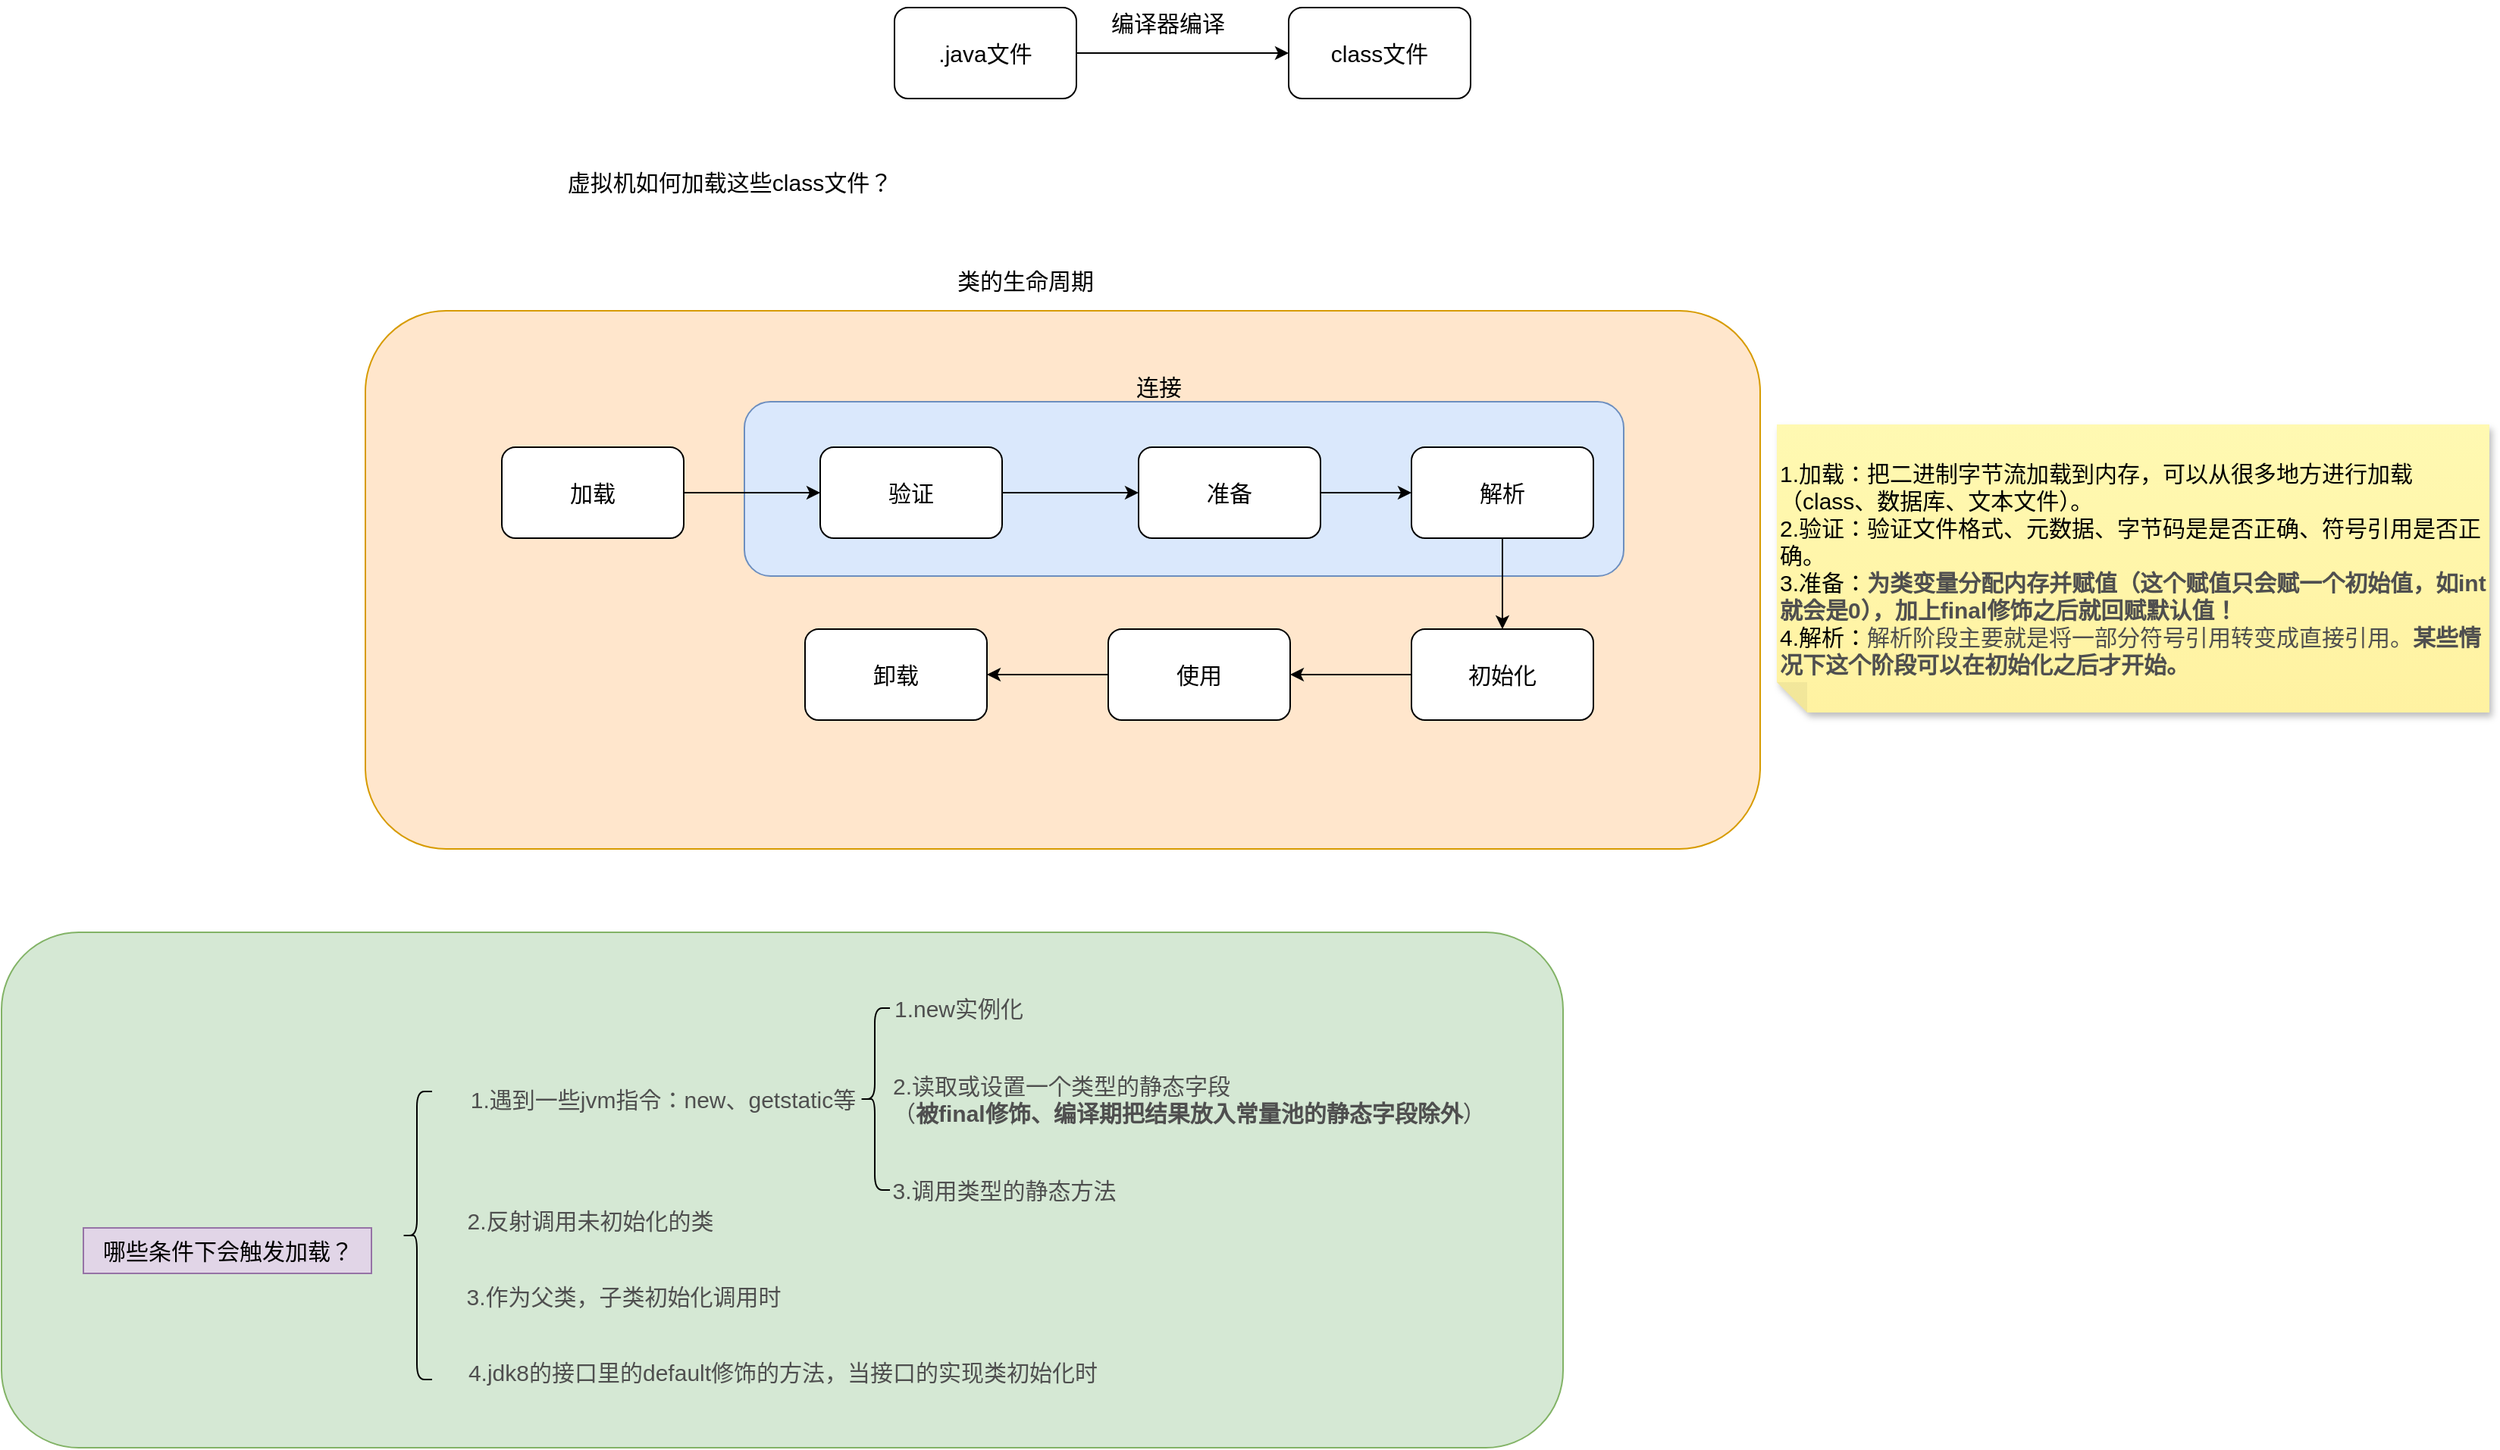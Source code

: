 <mxfile version="20.5.1" type="github">
  <diagram id="c6MPomSf8zc9xdUtyQ0a" name="第 1 页">
    <mxGraphModel dx="3076" dy="796" grid="1" gridSize="10" guides="1" tooltips="1" connect="1" arrows="1" fold="1" page="1" pageScale="1" pageWidth="827" pageHeight="1169" math="0" shadow="0">
      <root>
        <mxCell id="0" />
        <mxCell id="1" parent="0" />
        <mxCell id="3LjUvsTypOvNlFt_LuZn-86" value="" style="rounded=1;whiteSpace=wrap;html=1;labelBackgroundColor=none;fontFamily=Helvetica;fontSize=15;fillColor=#d5e8d4;strokeColor=#82b366;" vertex="1" parent="1">
          <mxGeometry x="-1130" y="695" width="1030" height="340" as="geometry" />
        </mxCell>
        <mxCell id="3LjUvsTypOvNlFt_LuZn-70" value="" style="rounded=1;whiteSpace=wrap;html=1;fontSize=15;fillColor=#ffe6cc;strokeColor=#d79b00;" vertex="1" parent="1">
          <mxGeometry x="-890" y="285" width="920" height="355" as="geometry" />
        </mxCell>
        <mxCell id="3LjUvsTypOvNlFt_LuZn-68" value="" style="rounded=1;whiteSpace=wrap;html=1;fillColor=#dae8fc;strokeColor=#6c8ebf;" vertex="1" parent="1">
          <mxGeometry x="-640" y="345" width="580" height="115" as="geometry" />
        </mxCell>
        <mxCell id="3LjUvsTypOvNlFt_LuZn-3" style="edgeStyle=orthogonalEdgeStyle;rounded=0;orthogonalLoop=1;jettySize=auto;html=1;exitX=1;exitY=0.5;exitDx=0;exitDy=0;" edge="1" parent="1" source="3LjUvsTypOvNlFt_LuZn-1">
          <mxGeometry relative="1" as="geometry">
            <mxPoint x="-281" y="115" as="targetPoint" />
          </mxGeometry>
        </mxCell>
        <mxCell id="3LjUvsTypOvNlFt_LuZn-1" value=".java文件" style="rounded=1;whiteSpace=wrap;html=1;fontSize=15;" vertex="1" parent="1">
          <mxGeometry x="-541" y="85" width="120" height="60" as="geometry" />
        </mxCell>
        <mxCell id="3LjUvsTypOvNlFt_LuZn-4" value="编译器编译" style="text;html=1;align=center;verticalAlign=middle;resizable=0;points=[];autosize=1;strokeColor=none;fillColor=none;fontSize=15;" vertex="1" parent="1">
          <mxGeometry x="-411" y="80" width="100" height="30" as="geometry" />
        </mxCell>
        <mxCell id="3LjUvsTypOvNlFt_LuZn-5" value="class文件" style="rounded=1;whiteSpace=wrap;html=1;fontSize=15;" vertex="1" parent="1">
          <mxGeometry x="-281" y="85" width="120" height="60" as="geometry" />
        </mxCell>
        <mxCell id="3LjUvsTypOvNlFt_LuZn-6" value="虚拟机如何加载这些class文件？" style="text;html=1;align=center;verticalAlign=middle;resizable=0;points=[];autosize=1;strokeColor=none;fillColor=none;fontSize=15;" vertex="1" parent="1">
          <mxGeometry x="-770" y="185" width="240" height="30" as="geometry" />
        </mxCell>
        <mxCell id="3LjUvsTypOvNlFt_LuZn-56" style="edgeStyle=orthogonalEdgeStyle;rounded=0;orthogonalLoop=1;jettySize=auto;html=1;exitX=1;exitY=0.5;exitDx=0;exitDy=0;" edge="1" parent="1" source="3LjUvsTypOvNlFt_LuZn-8">
          <mxGeometry relative="1" as="geometry">
            <mxPoint x="-590" y="405" as="targetPoint" />
          </mxGeometry>
        </mxCell>
        <mxCell id="3LjUvsTypOvNlFt_LuZn-8" value="加载" style="rounded=1;whiteSpace=wrap;html=1;fontSize=15;" vertex="1" parent="1">
          <mxGeometry x="-800" y="375" width="120" height="60" as="geometry" />
        </mxCell>
        <mxCell id="3LjUvsTypOvNlFt_LuZn-58" style="edgeStyle=orthogonalEdgeStyle;rounded=0;orthogonalLoop=1;jettySize=auto;html=1;" edge="1" parent="1" source="3LjUvsTypOvNlFt_LuZn-57">
          <mxGeometry relative="1" as="geometry">
            <mxPoint x="-380" y="405" as="targetPoint" />
          </mxGeometry>
        </mxCell>
        <mxCell id="3LjUvsTypOvNlFt_LuZn-57" value="验证" style="rounded=1;whiteSpace=wrap;html=1;fontSize=15;" vertex="1" parent="1">
          <mxGeometry x="-590" y="375" width="120" height="60" as="geometry" />
        </mxCell>
        <mxCell id="3LjUvsTypOvNlFt_LuZn-60" style="edgeStyle=orthogonalEdgeStyle;rounded=0;orthogonalLoop=1;jettySize=auto;html=1;" edge="1" parent="1" source="3LjUvsTypOvNlFt_LuZn-59">
          <mxGeometry relative="1" as="geometry">
            <mxPoint x="-200" y="405" as="targetPoint" />
          </mxGeometry>
        </mxCell>
        <mxCell id="3LjUvsTypOvNlFt_LuZn-59" value="准备" style="rounded=1;whiteSpace=wrap;html=1;fontSize=15;" vertex="1" parent="1">
          <mxGeometry x="-380" y="375" width="120" height="60" as="geometry" />
        </mxCell>
        <mxCell id="3LjUvsTypOvNlFt_LuZn-62" style="edgeStyle=orthogonalEdgeStyle;rounded=0;orthogonalLoop=1;jettySize=auto;html=1;" edge="1" parent="1" source="3LjUvsTypOvNlFt_LuZn-61">
          <mxGeometry relative="1" as="geometry">
            <mxPoint x="-140" y="495" as="targetPoint" />
          </mxGeometry>
        </mxCell>
        <mxCell id="3LjUvsTypOvNlFt_LuZn-61" value="解析" style="rounded=1;whiteSpace=wrap;html=1;fontSize=15;" vertex="1" parent="1">
          <mxGeometry x="-200" y="375" width="120" height="60" as="geometry" />
        </mxCell>
        <mxCell id="3LjUvsTypOvNlFt_LuZn-64" style="edgeStyle=orthogonalEdgeStyle;rounded=0;orthogonalLoop=1;jettySize=auto;html=1;" edge="1" parent="1" source="3LjUvsTypOvNlFt_LuZn-63">
          <mxGeometry relative="1" as="geometry">
            <mxPoint x="-280" y="525" as="targetPoint" />
          </mxGeometry>
        </mxCell>
        <mxCell id="3LjUvsTypOvNlFt_LuZn-63" value="初始化" style="rounded=1;whiteSpace=wrap;html=1;fontSize=15;" vertex="1" parent="1">
          <mxGeometry x="-200" y="495" width="120" height="60" as="geometry" />
        </mxCell>
        <mxCell id="3LjUvsTypOvNlFt_LuZn-66" style="edgeStyle=orthogonalEdgeStyle;rounded=0;orthogonalLoop=1;jettySize=auto;html=1;" edge="1" parent="1" source="3LjUvsTypOvNlFt_LuZn-65">
          <mxGeometry relative="1" as="geometry">
            <mxPoint x="-480" y="525" as="targetPoint" />
          </mxGeometry>
        </mxCell>
        <mxCell id="3LjUvsTypOvNlFt_LuZn-65" value="使用" style="rounded=1;whiteSpace=wrap;html=1;fontSize=15;" vertex="1" parent="1">
          <mxGeometry x="-400" y="495" width="120" height="60" as="geometry" />
        </mxCell>
        <mxCell id="3LjUvsTypOvNlFt_LuZn-67" value="卸载" style="rounded=1;whiteSpace=wrap;html=1;fontSize=15;" vertex="1" parent="1">
          <mxGeometry x="-600" y="495" width="120" height="60" as="geometry" />
        </mxCell>
        <mxCell id="3LjUvsTypOvNlFt_LuZn-69" value="&lt;font style=&quot;font-size: 15px;&quot;&gt;连接&lt;/font&gt;" style="text;html=1;resizable=0;autosize=1;align=center;verticalAlign=middle;points=[];fillColor=none;strokeColor=none;rounded=0;" vertex="1" parent="1">
          <mxGeometry x="-392" y="320" width="50" height="30" as="geometry" />
        </mxCell>
        <mxCell id="3LjUvsTypOvNlFt_LuZn-71" value="类的生命周期" style="text;html=1;resizable=0;autosize=1;align=center;verticalAlign=middle;points=[];fillColor=none;strokeColor=none;rounded=0;fontSize=15;" vertex="1" parent="1">
          <mxGeometry x="-510" y="250" width="110" height="30" as="geometry" />
        </mxCell>
        <mxCell id="3LjUvsTypOvNlFt_LuZn-72" value="&lt;font style=&quot;&quot;&gt;1.加载：把二进制字节流加载到内存，可以从很多地方进行加载（class、数据库、文本文件）。&lt;br&gt;2.&lt;span style=&quot;font-size: 15px; font-variant-ligatures: no-common-ligatures;&quot;&gt;验证：验证文件格式、元&lt;/span&gt;&lt;span style=&quot;font-size: 15px; font-variant-ligatures: no-common-ligatures;&quot;&gt;数据&lt;/span&gt;&lt;span style=&quot;font-size: 15px; font-variant-ligatures: no-common-ligatures;&quot;&gt;、字节码是是否正确、符号引用是否正确。&lt;br&gt;3.准备：&lt;/span&gt;&lt;span style=&quot;font-variant-ligatures: no-common-ligatures; font-weight: 600;&quot;&gt;&lt;font style=&quot;font-size: 15px;&quot; color=&quot;#4f4f4f&quot;&gt;为类变量分配内存并赋值（这个赋值只会赋一个初始值，如int就会是0），加上final修饰之后就回赋默认值！&lt;br&gt;&lt;/font&gt;&lt;/span&gt;&lt;span style=&quot;font-size: 15px; font-variant-ligatures: no-common-ligatures;&quot;&gt;4.解析：&lt;/span&gt;&lt;span style=&quot;font-variant-ligatures: no-common-ligatures;&quot;&gt;&lt;font style=&quot;font-size: 15px;&quot; color=&quot;#4f4f4f&quot;&gt;解析阶段主要就是将一部分符号引用转变成直接引用。&lt;b&gt;某些情况下这个阶段可以在初始化之后才开始。&lt;/b&gt;&lt;/font&gt;&lt;/span&gt;&lt;span style=&quot;font-size: 15px; font-variant-ligatures: no-common-ligatures;&quot;&gt;&lt;br&gt;&lt;/span&gt;&lt;/font&gt;" style="shape=note;whiteSpace=wrap;html=1;backgroundOutline=1;fontColor=#000000;darkOpacity=0.05;fillColor=#FFF9B2;strokeColor=none;fillStyle=solid;direction=west;gradientDirection=north;gradientColor=#FFF2A1;shadow=1;size=20;pointerEvents=1;fontSize=15;align=left;" vertex="1" parent="1">
          <mxGeometry x="41" y="360" width="470" height="190" as="geometry" />
        </mxCell>
        <mxCell id="3LjUvsTypOvNlFt_LuZn-74" value="&lt;span style=&quot;color: rgb(0, 0, 0);&quot;&gt;哪些条件下会触发加载？&lt;/span&gt;" style="text;html=1;resizable=0;autosize=1;align=center;verticalAlign=middle;points=[];fillColor=#e1d5e7;strokeColor=#9673a6;rounded=0;labelBackgroundColor=none;fontFamily=Helvetica;fontSize=15;" vertex="1" parent="1">
          <mxGeometry x="-1076" y="890" width="190" height="30" as="geometry" />
        </mxCell>
        <mxCell id="3LjUvsTypOvNlFt_LuZn-75" value="1.遇到一些jvm指令：new、getstatic等" style="text;html=1;resizable=0;autosize=1;align=center;verticalAlign=middle;points=[];fillColor=none;strokeColor=none;rounded=0;labelBackgroundColor=none;fontFamily=Helvetica;fontSize=15;fontColor=#4F4F4F;" vertex="1" parent="1">
          <mxGeometry x="-834" y="790" width="280" height="30" as="geometry" />
        </mxCell>
        <mxCell id="3LjUvsTypOvNlFt_LuZn-76" value="1.new实例化" style="text;html=1;resizable=0;autosize=1;align=center;verticalAlign=middle;points=[];fillColor=none;strokeColor=none;rounded=0;labelBackgroundColor=none;fontFamily=Helvetica;fontSize=15;fontColor=#4F4F4F;" vertex="1" parent="1">
          <mxGeometry x="-554" y="730" width="110" height="30" as="geometry" />
        </mxCell>
        <mxCell id="3LjUvsTypOvNlFt_LuZn-77" value="2.读取或设置一个类型的静态字段&lt;br&gt;（&lt;b&gt;被final修饰、编译期把结果放入常量池的静态字段除外&lt;/b&gt;）" style="text;html=1;resizable=0;autosize=1;align=left;verticalAlign=middle;points=[];fillColor=none;strokeColor=none;rounded=0;labelBackgroundColor=none;fontFamily=Helvetica;fontSize=15;fontColor=#4F4F4F;" vertex="1" parent="1">
          <mxGeometry x="-544" y="780" width="410" height="50" as="geometry" />
        </mxCell>
        <mxCell id="3LjUvsTypOvNlFt_LuZn-78" value="3.调用类型的静态方法" style="text;html=1;resizable=0;autosize=1;align=center;verticalAlign=middle;points=[];fillColor=none;strokeColor=none;rounded=0;labelBackgroundColor=none;fontFamily=Helvetica;fontSize=15;fontColor=#4F4F4F;" vertex="1" parent="1">
          <mxGeometry x="-554" y="850" width="170" height="30" as="geometry" />
        </mxCell>
        <mxCell id="3LjUvsTypOvNlFt_LuZn-80" value="" style="shape=curlyBracket;whiteSpace=wrap;html=1;rounded=1;labelBackgroundColor=none;fontFamily=Helvetica;fontSize=15;fontColor=#4F4F4F;" vertex="1" parent="1">
          <mxGeometry x="-564" y="745" width="20" height="120" as="geometry" />
        </mxCell>
        <mxCell id="3LjUvsTypOvNlFt_LuZn-81" value="2.反射调用未初始化的类" style="text;html=1;resizable=0;autosize=1;align=center;verticalAlign=middle;points=[];fillColor=none;strokeColor=none;rounded=0;labelBackgroundColor=none;fontFamily=Helvetica;fontSize=15;fontColor=#4F4F4F;" vertex="1" parent="1">
          <mxGeometry x="-837" y="870" width="190" height="30" as="geometry" />
        </mxCell>
        <mxCell id="3LjUvsTypOvNlFt_LuZn-82" value="3.作为父类，子类初始化调用时" style="text;html=1;resizable=0;autosize=1;align=center;verticalAlign=middle;points=[];fillColor=none;strokeColor=none;rounded=0;labelBackgroundColor=none;fontFamily=Helvetica;fontSize=15;fontColor=#4F4F4F;" vertex="1" parent="1">
          <mxGeometry x="-835" y="920" width="230" height="30" as="geometry" />
        </mxCell>
        <mxCell id="3LjUvsTypOvNlFt_LuZn-83" value="4.jdk8的接口里的default修饰的方法，当接口的实现类初始化时" style="text;html=1;resizable=0;autosize=1;align=center;verticalAlign=middle;points=[];fillColor=none;strokeColor=none;rounded=0;labelBackgroundColor=none;fontFamily=Helvetica;fontSize=15;fontColor=#4F4F4F;" vertex="1" parent="1">
          <mxGeometry x="-835" y="970" width="440" height="30" as="geometry" />
        </mxCell>
        <mxCell id="3LjUvsTypOvNlFt_LuZn-85" value="" style="shape=curlyBracket;whiteSpace=wrap;html=1;rounded=1;labelBackgroundColor=none;fontFamily=Helvetica;fontSize=15;fontColor=#4F4F4F;" vertex="1" parent="1">
          <mxGeometry x="-866" y="800" width="20" height="190" as="geometry" />
        </mxCell>
      </root>
    </mxGraphModel>
  </diagram>
</mxfile>
